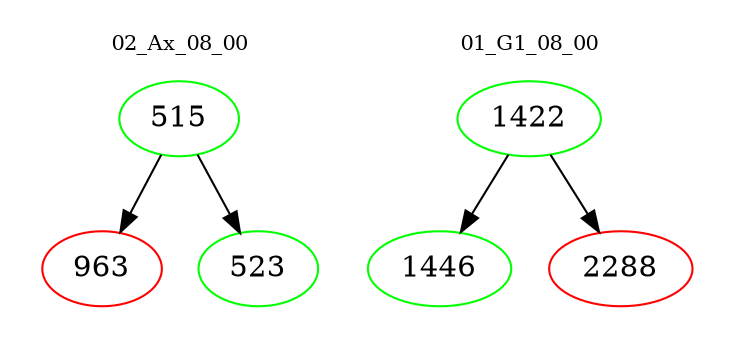 digraph{
subgraph cluster_0 {
color = white
label = "02_Ax_08_00";
fontsize=10;
T0_515 [label="515", color="green"]
T0_515 -> T0_963 [color="black"]
T0_963 [label="963", color="red"]
T0_515 -> T0_523 [color="black"]
T0_523 [label="523", color="green"]
}
subgraph cluster_1 {
color = white
label = "01_G1_08_00";
fontsize=10;
T1_1422 [label="1422", color="green"]
T1_1422 -> T1_1446 [color="black"]
T1_1446 [label="1446", color="green"]
T1_1422 -> T1_2288 [color="black"]
T1_2288 [label="2288", color="red"]
}
}
